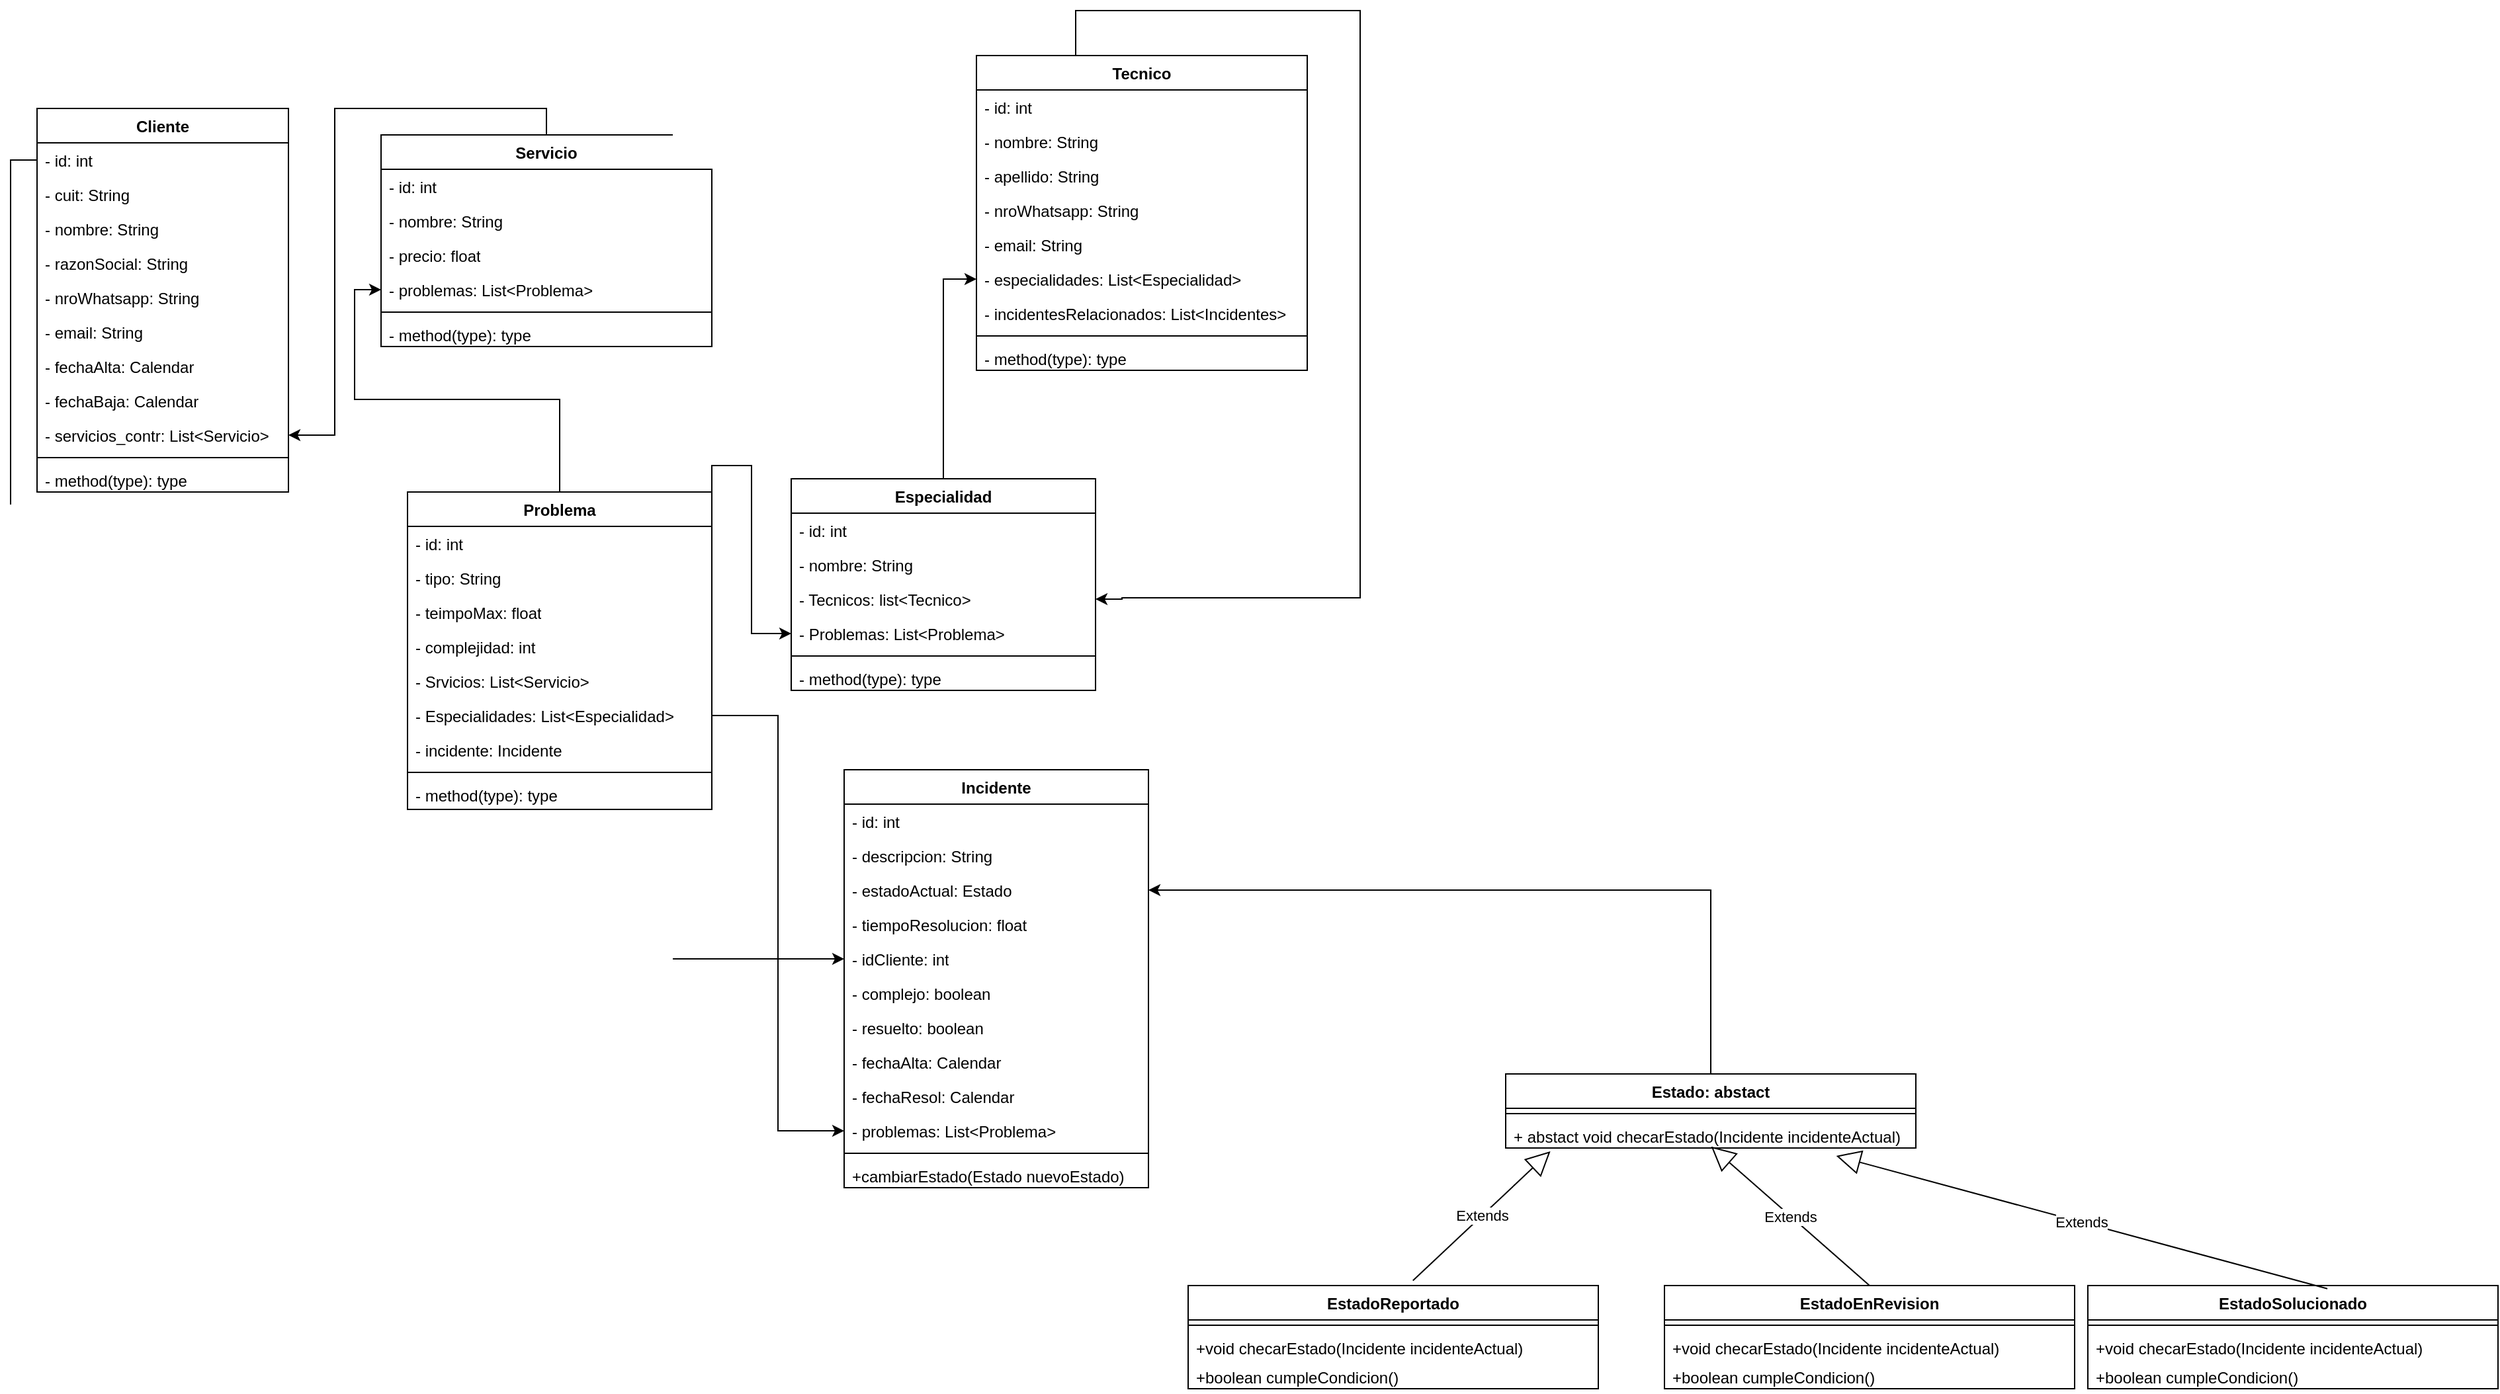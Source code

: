 <mxfile version="22.0.3" type="device">
  <diagram id="C5RBs43oDa-KdzZeNtuy" name="Page-1">
    <mxGraphModel dx="864" dy="516" grid="1" gridSize="10" guides="1" tooltips="1" connect="1" arrows="1" fold="1" page="1" pageScale="1" pageWidth="827" pageHeight="1169" math="0" shadow="0">
      <root>
        <mxCell id="WIyWlLk6GJQsqaUBKTNV-0" />
        <mxCell id="WIyWlLk6GJQsqaUBKTNV-1" parent="WIyWlLk6GJQsqaUBKTNV-0" />
        <mxCell id="L-V-f1uNZW2KScoL1D9v-0" value="Cliente" style="swimlane;fontStyle=1;align=center;verticalAlign=top;childLayout=stackLayout;horizontal=1;startSize=26;horizontalStack=0;resizeParent=1;resizeParentMax=0;resizeLast=0;collapsible=1;marginBottom=0;whiteSpace=wrap;html=1;" parent="WIyWlLk6GJQsqaUBKTNV-1" vertex="1">
          <mxGeometry x="50" y="170" width="190" height="290" as="geometry" />
        </mxCell>
        <mxCell id="L-V-f1uNZW2KScoL1D9v-1" value="- id: int" style="text;strokeColor=none;fillColor=none;align=left;verticalAlign=top;spacingLeft=4;spacingRight=4;overflow=hidden;rotatable=0;points=[[0,0.5],[1,0.5]];portConstraint=eastwest;whiteSpace=wrap;html=1;" parent="L-V-f1uNZW2KScoL1D9v-0" vertex="1">
          <mxGeometry y="26" width="190" height="26" as="geometry" />
        </mxCell>
        <mxCell id="L-V-f1uNZW2KScoL1D9v-7" value="- cuit: String" style="text;strokeColor=none;fillColor=none;align=left;verticalAlign=top;spacingLeft=4;spacingRight=4;overflow=hidden;rotatable=0;points=[[0,0.5],[1,0.5]];portConstraint=eastwest;whiteSpace=wrap;html=1;" parent="L-V-f1uNZW2KScoL1D9v-0" vertex="1">
          <mxGeometry y="52" width="190" height="26" as="geometry" />
        </mxCell>
        <mxCell id="L-V-f1uNZW2KScoL1D9v-6" value="- nombre: String" style="text;strokeColor=none;fillColor=none;align=left;verticalAlign=top;spacingLeft=4;spacingRight=4;overflow=hidden;rotatable=0;points=[[0,0.5],[1,0.5]];portConstraint=eastwest;whiteSpace=wrap;html=1;" parent="L-V-f1uNZW2KScoL1D9v-0" vertex="1">
          <mxGeometry y="78" width="190" height="26" as="geometry" />
        </mxCell>
        <mxCell id="L-V-f1uNZW2KScoL1D9v-5" value="- razonSocial: String" style="text;strokeColor=none;fillColor=none;align=left;verticalAlign=top;spacingLeft=4;spacingRight=4;overflow=hidden;rotatable=0;points=[[0,0.5],[1,0.5]];portConstraint=eastwest;whiteSpace=wrap;html=1;" parent="L-V-f1uNZW2KScoL1D9v-0" vertex="1">
          <mxGeometry y="104" width="190" height="26" as="geometry" />
        </mxCell>
        <mxCell id="L-V-f1uNZW2KScoL1D9v-4" value="- nroWhatsapp: String" style="text;strokeColor=none;fillColor=none;align=left;verticalAlign=top;spacingLeft=4;spacingRight=4;overflow=hidden;rotatable=0;points=[[0,0.5],[1,0.5]];portConstraint=eastwest;whiteSpace=wrap;html=1;" parent="L-V-f1uNZW2KScoL1D9v-0" vertex="1">
          <mxGeometry y="130" width="190" height="26" as="geometry" />
        </mxCell>
        <mxCell id="L-V-f1uNZW2KScoL1D9v-13" value="- email: String" style="text;strokeColor=none;fillColor=none;align=left;verticalAlign=top;spacingLeft=4;spacingRight=4;overflow=hidden;rotatable=0;points=[[0,0.5],[1,0.5]];portConstraint=eastwest;whiteSpace=wrap;html=1;" parent="L-V-f1uNZW2KScoL1D9v-0" vertex="1">
          <mxGeometry y="156" width="190" height="26" as="geometry" />
        </mxCell>
        <mxCell id="L-V-f1uNZW2KScoL1D9v-12" value="- fechaAlta: Calendar" style="text;strokeColor=none;fillColor=none;align=left;verticalAlign=top;spacingLeft=4;spacingRight=4;overflow=hidden;rotatable=0;points=[[0,0.5],[1,0.5]];portConstraint=eastwest;whiteSpace=wrap;html=1;" parent="L-V-f1uNZW2KScoL1D9v-0" vertex="1">
          <mxGeometry y="182" width="190" height="26" as="geometry" />
        </mxCell>
        <mxCell id="L-V-f1uNZW2KScoL1D9v-11" value="- fechaBaja: Calendar" style="text;strokeColor=none;fillColor=none;align=left;verticalAlign=top;spacingLeft=4;spacingRight=4;overflow=hidden;rotatable=0;points=[[0,0.5],[1,0.5]];portConstraint=eastwest;whiteSpace=wrap;html=1;" parent="L-V-f1uNZW2KScoL1D9v-0" vertex="1">
          <mxGeometry y="208" width="190" height="26" as="geometry" />
        </mxCell>
        <mxCell id="L-V-f1uNZW2KScoL1D9v-14" value="- servicios_contr: List&amp;lt;Servicio&amp;gt;" style="text;strokeColor=none;fillColor=none;align=left;verticalAlign=top;spacingLeft=4;spacingRight=4;overflow=hidden;rotatable=0;points=[[0,0.5],[1,0.5]];portConstraint=eastwest;whiteSpace=wrap;html=1;" parent="L-V-f1uNZW2KScoL1D9v-0" vertex="1">
          <mxGeometry y="234" width="190" height="26" as="geometry" />
        </mxCell>
        <mxCell id="L-V-f1uNZW2KScoL1D9v-2" value="" style="line;strokeWidth=1;fillColor=none;align=left;verticalAlign=middle;spacingTop=-1;spacingLeft=3;spacingRight=3;rotatable=0;labelPosition=right;points=[];portConstraint=eastwest;strokeColor=inherit;" parent="L-V-f1uNZW2KScoL1D9v-0" vertex="1">
          <mxGeometry y="260" width="190" height="8" as="geometry" />
        </mxCell>
        <mxCell id="L-V-f1uNZW2KScoL1D9v-3" value="- method(type): type" style="text;strokeColor=none;fillColor=none;align=left;verticalAlign=top;spacingLeft=4;spacingRight=4;overflow=hidden;rotatable=0;points=[[0,0.5],[1,0.5]];portConstraint=eastwest;whiteSpace=wrap;html=1;" parent="L-V-f1uNZW2KScoL1D9v-0" vertex="1">
          <mxGeometry y="268" width="190" height="22" as="geometry" />
        </mxCell>
        <mxCell id="L-V-f1uNZW2KScoL1D9v-83" style="edgeStyle=orthogonalEdgeStyle;rounded=0;orthogonalLoop=1;jettySize=auto;html=1;exitX=0.5;exitY=0;exitDx=0;exitDy=0;entryX=1;entryY=0.5;entryDx=0;entryDy=0;" parent="WIyWlLk6GJQsqaUBKTNV-1" source="L-V-f1uNZW2KScoL1D9v-15" target="L-V-f1uNZW2KScoL1D9v-56" edge="1">
          <mxGeometry relative="1" as="geometry">
            <Array as="points">
              <mxPoint x="835" y="130" />
              <mxPoint x="835" y="96" />
              <mxPoint x="1050" y="96" />
              <mxPoint x="1050" y="540" />
              <mxPoint x="870" y="540" />
            </Array>
          </mxGeometry>
        </mxCell>
        <mxCell id="L-V-f1uNZW2KScoL1D9v-15" value="Tecnico" style="swimlane;fontStyle=1;align=center;verticalAlign=top;childLayout=stackLayout;horizontal=1;startSize=26;horizontalStack=0;resizeParent=1;resizeParentMax=0;resizeLast=0;collapsible=1;marginBottom=0;whiteSpace=wrap;html=1;" parent="WIyWlLk6GJQsqaUBKTNV-1" vertex="1">
          <mxGeometry x="760" y="130" width="250" height="238" as="geometry" />
        </mxCell>
        <mxCell id="L-V-f1uNZW2KScoL1D9v-16" value="- id: int" style="text;strokeColor=none;fillColor=none;align=left;verticalAlign=top;spacingLeft=4;spacingRight=4;overflow=hidden;rotatable=0;points=[[0,0.5],[1,0.5]];portConstraint=eastwest;whiteSpace=wrap;html=1;" parent="L-V-f1uNZW2KScoL1D9v-15" vertex="1">
          <mxGeometry y="26" width="250" height="26" as="geometry" />
        </mxCell>
        <mxCell id="L-V-f1uNZW2KScoL1D9v-17" value="- nombre: String" style="text;strokeColor=none;fillColor=none;align=left;verticalAlign=top;spacingLeft=4;spacingRight=4;overflow=hidden;rotatable=0;points=[[0,0.5],[1,0.5]];portConstraint=eastwest;whiteSpace=wrap;html=1;" parent="L-V-f1uNZW2KScoL1D9v-15" vertex="1">
          <mxGeometry y="52" width="250" height="26" as="geometry" />
        </mxCell>
        <mxCell id="L-V-f1uNZW2KScoL1D9v-18" value="- apellido: String" style="text;strokeColor=none;fillColor=none;align=left;verticalAlign=top;spacingLeft=4;spacingRight=4;overflow=hidden;rotatable=0;points=[[0,0.5],[1,0.5]];portConstraint=eastwest;whiteSpace=wrap;html=1;" parent="L-V-f1uNZW2KScoL1D9v-15" vertex="1">
          <mxGeometry y="78" width="250" height="26" as="geometry" />
        </mxCell>
        <mxCell id="L-V-f1uNZW2KScoL1D9v-20" value="- nroWhatsapp: String" style="text;strokeColor=none;fillColor=none;align=left;verticalAlign=top;spacingLeft=4;spacingRight=4;overflow=hidden;rotatable=0;points=[[0,0.5],[1,0.5]];portConstraint=eastwest;whiteSpace=wrap;html=1;" parent="L-V-f1uNZW2KScoL1D9v-15" vertex="1">
          <mxGeometry y="104" width="250" height="26" as="geometry" />
        </mxCell>
        <mxCell id="L-V-f1uNZW2KScoL1D9v-21" value="- email: String" style="text;strokeColor=none;fillColor=none;align=left;verticalAlign=top;spacingLeft=4;spacingRight=4;overflow=hidden;rotatable=0;points=[[0,0.5],[1,0.5]];portConstraint=eastwest;whiteSpace=wrap;html=1;" parent="L-V-f1uNZW2KScoL1D9v-15" vertex="1">
          <mxGeometry y="130" width="250" height="26" as="geometry" />
        </mxCell>
        <mxCell id="L-V-f1uNZW2KScoL1D9v-24" value="- especialidades: List&amp;lt;Especialidad&amp;gt;" style="text;strokeColor=none;fillColor=none;align=left;verticalAlign=top;spacingLeft=4;spacingRight=4;overflow=hidden;rotatable=0;points=[[0,0.5],[1,0.5]];portConstraint=eastwest;whiteSpace=wrap;html=1;" parent="L-V-f1uNZW2KScoL1D9v-15" vertex="1">
          <mxGeometry y="156" width="250" height="26" as="geometry" />
        </mxCell>
        <mxCell id="L-V-f1uNZW2KScoL1D9v-27" value="- incidentesRelacionados: List&amp;lt;Incidentes&amp;gt;" style="text;strokeColor=none;fillColor=none;align=left;verticalAlign=top;spacingLeft=4;spacingRight=4;overflow=hidden;rotatable=0;points=[[0,0.5],[1,0.5]];portConstraint=eastwest;whiteSpace=wrap;html=1;" parent="L-V-f1uNZW2KScoL1D9v-15" vertex="1">
          <mxGeometry y="182" width="250" height="26" as="geometry" />
        </mxCell>
        <mxCell id="L-V-f1uNZW2KScoL1D9v-25" value="" style="line;strokeWidth=1;fillColor=none;align=left;verticalAlign=middle;spacingTop=-1;spacingLeft=3;spacingRight=3;rotatable=0;labelPosition=right;points=[];portConstraint=eastwest;strokeColor=inherit;" parent="L-V-f1uNZW2KScoL1D9v-15" vertex="1">
          <mxGeometry y="208" width="250" height="8" as="geometry" />
        </mxCell>
        <mxCell id="L-V-f1uNZW2KScoL1D9v-26" value="- method(type): type" style="text;strokeColor=none;fillColor=none;align=left;verticalAlign=top;spacingLeft=4;spacingRight=4;overflow=hidden;rotatable=0;points=[[0,0.5],[1,0.5]];portConstraint=eastwest;whiteSpace=wrap;html=1;" parent="L-V-f1uNZW2KScoL1D9v-15" vertex="1">
          <mxGeometry y="216" width="250" height="22" as="geometry" />
        </mxCell>
        <mxCell id="L-V-f1uNZW2KScoL1D9v-28" value="Incidente" style="swimlane;fontStyle=1;align=center;verticalAlign=top;childLayout=stackLayout;horizontal=1;startSize=26;horizontalStack=0;resizeParent=1;resizeParentMax=0;resizeLast=0;collapsible=1;marginBottom=0;whiteSpace=wrap;html=1;" parent="WIyWlLk6GJQsqaUBKTNV-1" vertex="1">
          <mxGeometry x="660" y="670" width="230" height="316" as="geometry" />
        </mxCell>
        <mxCell id="L-V-f1uNZW2KScoL1D9v-29" value="- id: int" style="text;strokeColor=none;fillColor=none;align=left;verticalAlign=top;spacingLeft=4;spacingRight=4;overflow=hidden;rotatable=0;points=[[0,0.5],[1,0.5]];portConstraint=eastwest;whiteSpace=wrap;html=1;" parent="L-V-f1uNZW2KScoL1D9v-28" vertex="1">
          <mxGeometry y="26" width="230" height="26" as="geometry" />
        </mxCell>
        <mxCell id="L-V-f1uNZW2KScoL1D9v-30" value="- descripcion: String" style="text;strokeColor=none;fillColor=none;align=left;verticalAlign=top;spacingLeft=4;spacingRight=4;overflow=hidden;rotatable=0;points=[[0,0.5],[1,0.5]];portConstraint=eastwest;whiteSpace=wrap;html=1;" parent="L-V-f1uNZW2KScoL1D9v-28" vertex="1">
          <mxGeometry y="52" width="230" height="26" as="geometry" />
        </mxCell>
        <mxCell id="57BE82v1xIcyTZdg4idG-32" value="- estadoActual: Estado" style="text;strokeColor=none;fillColor=none;align=left;verticalAlign=top;spacingLeft=4;spacingRight=4;overflow=hidden;rotatable=0;points=[[0,0.5],[1,0.5]];portConstraint=eastwest;whiteSpace=wrap;html=1;" parent="L-V-f1uNZW2KScoL1D9v-28" vertex="1">
          <mxGeometry y="78" width="230" height="26" as="geometry" />
        </mxCell>
        <mxCell id="L-V-f1uNZW2KScoL1D9v-31" value="- tiempoResolucion: float" style="text;strokeColor=none;fillColor=none;align=left;verticalAlign=top;spacingLeft=4;spacingRight=4;overflow=hidden;rotatable=0;points=[[0,0.5],[1,0.5]];portConstraint=eastwest;whiteSpace=wrap;html=1;" parent="L-V-f1uNZW2KScoL1D9v-28" vertex="1">
          <mxGeometry y="104" width="230" height="26" as="geometry" />
        </mxCell>
        <mxCell id="L-V-f1uNZW2KScoL1D9v-32" value="- idCliente: int" style="text;strokeColor=none;fillColor=none;align=left;verticalAlign=top;spacingLeft=4;spacingRight=4;overflow=hidden;rotatable=0;points=[[0,0.5],[1,0.5]];portConstraint=eastwest;whiteSpace=wrap;html=1;" parent="L-V-f1uNZW2KScoL1D9v-28" vertex="1">
          <mxGeometry y="130" width="230" height="26" as="geometry" />
        </mxCell>
        <mxCell id="L-V-f1uNZW2KScoL1D9v-33" value="- complejo: boolean" style="text;strokeColor=none;fillColor=none;align=left;verticalAlign=top;spacingLeft=4;spacingRight=4;overflow=hidden;rotatable=0;points=[[0,0.5],[1,0.5]];portConstraint=eastwest;whiteSpace=wrap;html=1;" parent="L-V-f1uNZW2KScoL1D9v-28" vertex="1">
          <mxGeometry y="156" width="230" height="26" as="geometry" />
        </mxCell>
        <mxCell id="L-V-f1uNZW2KScoL1D9v-34" value="- resuelto: boolean" style="text;strokeColor=none;fillColor=none;align=left;verticalAlign=top;spacingLeft=4;spacingRight=4;overflow=hidden;rotatable=0;points=[[0,0.5],[1,0.5]];portConstraint=eastwest;whiteSpace=wrap;html=1;" parent="L-V-f1uNZW2KScoL1D9v-28" vertex="1">
          <mxGeometry y="182" width="230" height="26" as="geometry" />
        </mxCell>
        <mxCell id="L-V-f1uNZW2KScoL1D9v-35" value="- fechaAlta: Calendar" style="text;strokeColor=none;fillColor=none;align=left;verticalAlign=top;spacingLeft=4;spacingRight=4;overflow=hidden;rotatable=0;points=[[0,0.5],[1,0.5]];portConstraint=eastwest;whiteSpace=wrap;html=1;" parent="L-V-f1uNZW2KScoL1D9v-28" vertex="1">
          <mxGeometry y="208" width="230" height="26" as="geometry" />
        </mxCell>
        <mxCell id="L-V-f1uNZW2KScoL1D9v-36" value="- fechaResol: Calendar" style="text;strokeColor=none;fillColor=none;align=left;verticalAlign=top;spacingLeft=4;spacingRight=4;overflow=hidden;rotatable=0;points=[[0,0.5],[1,0.5]];portConstraint=eastwest;whiteSpace=wrap;html=1;" parent="L-V-f1uNZW2KScoL1D9v-28" vertex="1">
          <mxGeometry y="234" width="230" height="26" as="geometry" />
        </mxCell>
        <mxCell id="L-V-f1uNZW2KScoL1D9v-37" value="- problemas: List&amp;lt;Problema&amp;gt;" style="text;strokeColor=none;fillColor=none;align=left;verticalAlign=top;spacingLeft=4;spacingRight=4;overflow=hidden;rotatable=0;points=[[0,0.5],[1,0.5]];portConstraint=eastwest;whiteSpace=wrap;html=1;" parent="L-V-f1uNZW2KScoL1D9v-28" vertex="1">
          <mxGeometry y="260" width="230" height="26" as="geometry" />
        </mxCell>
        <mxCell id="L-V-f1uNZW2KScoL1D9v-38" value="" style="line;strokeWidth=1;fillColor=none;align=left;verticalAlign=middle;spacingTop=-1;spacingLeft=3;spacingRight=3;rotatable=0;labelPosition=right;points=[];portConstraint=eastwest;strokeColor=inherit;" parent="L-V-f1uNZW2KScoL1D9v-28" vertex="1">
          <mxGeometry y="286" width="230" height="8" as="geometry" />
        </mxCell>
        <mxCell id="L-V-f1uNZW2KScoL1D9v-39" value="+cambiarEstado(Estado nuevoEstado)" style="text;strokeColor=none;fillColor=none;align=left;verticalAlign=top;spacingLeft=4;spacingRight=4;overflow=hidden;rotatable=0;points=[[0,0.5],[1,0.5]];portConstraint=eastwest;whiteSpace=wrap;html=1;" parent="L-V-f1uNZW2KScoL1D9v-28" vertex="1">
          <mxGeometry y="294" width="230" height="22" as="geometry" />
        </mxCell>
        <mxCell id="L-V-f1uNZW2KScoL1D9v-75" style="edgeStyle=orthogonalEdgeStyle;rounded=0;orthogonalLoop=1;jettySize=auto;html=1;exitX=1;exitY=0;exitDx=0;exitDy=0;entryX=0;entryY=0.5;entryDx=0;entryDy=0;" parent="WIyWlLk6GJQsqaUBKTNV-1" source="L-V-f1uNZW2KScoL1D9v-40" target="L-V-f1uNZW2KScoL1D9v-57" edge="1">
          <mxGeometry relative="1" as="geometry" />
        </mxCell>
        <mxCell id="L-V-f1uNZW2KScoL1D9v-80" style="edgeStyle=orthogonalEdgeStyle;rounded=0;orthogonalLoop=1;jettySize=auto;html=1;exitX=0.5;exitY=0;exitDx=0;exitDy=0;entryX=0;entryY=0.5;entryDx=0;entryDy=0;" parent="WIyWlLk6GJQsqaUBKTNV-1" source="L-V-f1uNZW2KScoL1D9v-40" target="L-V-f1uNZW2KScoL1D9v-69" edge="1">
          <mxGeometry relative="1" as="geometry" />
        </mxCell>
        <mxCell id="L-V-f1uNZW2KScoL1D9v-40" value="Problema" style="swimlane;fontStyle=1;align=center;verticalAlign=top;childLayout=stackLayout;horizontal=1;startSize=26;horizontalStack=0;resizeParent=1;resizeParentMax=0;resizeLast=0;collapsible=1;marginBottom=0;whiteSpace=wrap;html=1;" parent="WIyWlLk6GJQsqaUBKTNV-1" vertex="1">
          <mxGeometry x="330" y="460" width="230" height="240" as="geometry" />
        </mxCell>
        <mxCell id="L-V-f1uNZW2KScoL1D9v-41" value="- id: int" style="text;strokeColor=none;fillColor=none;align=left;verticalAlign=top;spacingLeft=4;spacingRight=4;overflow=hidden;rotatable=0;points=[[0,0.5],[1,0.5]];portConstraint=eastwest;whiteSpace=wrap;html=1;" parent="L-V-f1uNZW2KScoL1D9v-40" vertex="1">
          <mxGeometry y="26" width="230" height="26" as="geometry" />
        </mxCell>
        <mxCell id="L-V-f1uNZW2KScoL1D9v-42" value="- tipo: String" style="text;strokeColor=none;fillColor=none;align=left;verticalAlign=top;spacingLeft=4;spacingRight=4;overflow=hidden;rotatable=0;points=[[0,0.5],[1,0.5]];portConstraint=eastwest;whiteSpace=wrap;html=1;" parent="L-V-f1uNZW2KScoL1D9v-40" vertex="1">
          <mxGeometry y="52" width="230" height="26" as="geometry" />
        </mxCell>
        <mxCell id="L-V-f1uNZW2KScoL1D9v-43" value="- teimpoMax: float" style="text;strokeColor=none;fillColor=none;align=left;verticalAlign=top;spacingLeft=4;spacingRight=4;overflow=hidden;rotatable=0;points=[[0,0.5],[1,0.5]];portConstraint=eastwest;whiteSpace=wrap;html=1;" parent="L-V-f1uNZW2KScoL1D9v-40" vertex="1">
          <mxGeometry y="78" width="230" height="26" as="geometry" />
        </mxCell>
        <mxCell id="L-V-f1uNZW2KScoL1D9v-44" value="- complejidad: int" style="text;strokeColor=none;fillColor=none;align=left;verticalAlign=top;spacingLeft=4;spacingRight=4;overflow=hidden;rotatable=0;points=[[0,0.5],[1,0.5]];portConstraint=eastwest;whiteSpace=wrap;html=1;" parent="L-V-f1uNZW2KScoL1D9v-40" vertex="1">
          <mxGeometry y="104" width="230" height="26" as="geometry" />
        </mxCell>
        <mxCell id="L-V-f1uNZW2KScoL1D9v-45" value="- Srvicios: List&amp;lt;Servicio&amp;gt;" style="text;strokeColor=none;fillColor=none;align=left;verticalAlign=top;spacingLeft=4;spacingRight=4;overflow=hidden;rotatable=0;points=[[0,0.5],[1,0.5]];portConstraint=eastwest;whiteSpace=wrap;html=1;" parent="L-V-f1uNZW2KScoL1D9v-40" vertex="1">
          <mxGeometry y="130" width="230" height="26" as="geometry" />
        </mxCell>
        <mxCell id="L-V-f1uNZW2KScoL1D9v-49" value="- Especialidades: List&amp;lt;Especialidad&amp;gt;" style="text;strokeColor=none;fillColor=none;align=left;verticalAlign=top;spacingLeft=4;spacingRight=4;overflow=hidden;rotatable=0;points=[[0,0.5],[1,0.5]];portConstraint=eastwest;whiteSpace=wrap;html=1;" parent="L-V-f1uNZW2KScoL1D9v-40" vertex="1">
          <mxGeometry y="156" width="230" height="26" as="geometry" />
        </mxCell>
        <mxCell id="L-V-f1uNZW2KScoL1D9v-52" value="- incidente: Incidente" style="text;strokeColor=none;fillColor=none;align=left;verticalAlign=top;spacingLeft=4;spacingRight=4;overflow=hidden;rotatable=0;points=[[0,0.5],[1,0.5]];portConstraint=eastwest;whiteSpace=wrap;html=1;" parent="L-V-f1uNZW2KScoL1D9v-40" vertex="1">
          <mxGeometry y="182" width="230" height="26" as="geometry" />
        </mxCell>
        <mxCell id="L-V-f1uNZW2KScoL1D9v-50" value="" style="line;strokeWidth=1;fillColor=none;align=left;verticalAlign=middle;spacingTop=-1;spacingLeft=3;spacingRight=3;rotatable=0;labelPosition=right;points=[];portConstraint=eastwest;strokeColor=inherit;" parent="L-V-f1uNZW2KScoL1D9v-40" vertex="1">
          <mxGeometry y="208" width="230" height="8" as="geometry" />
        </mxCell>
        <mxCell id="L-V-f1uNZW2KScoL1D9v-51" value="- method(type): type" style="text;strokeColor=none;fillColor=none;align=left;verticalAlign=top;spacingLeft=4;spacingRight=4;overflow=hidden;rotatable=0;points=[[0,0.5],[1,0.5]];portConstraint=eastwest;whiteSpace=wrap;html=1;" parent="L-V-f1uNZW2KScoL1D9v-40" vertex="1">
          <mxGeometry y="216" width="230" height="24" as="geometry" />
        </mxCell>
        <mxCell id="L-V-f1uNZW2KScoL1D9v-82" style="edgeStyle=orthogonalEdgeStyle;rounded=0;orthogonalLoop=1;jettySize=auto;html=1;exitX=0.5;exitY=0;exitDx=0;exitDy=0;entryX=0;entryY=0.5;entryDx=0;entryDy=0;" parent="WIyWlLk6GJQsqaUBKTNV-1" source="L-V-f1uNZW2KScoL1D9v-53" target="L-V-f1uNZW2KScoL1D9v-24" edge="1">
          <mxGeometry relative="1" as="geometry" />
        </mxCell>
        <mxCell id="L-V-f1uNZW2KScoL1D9v-53" value="Especialidad" style="swimlane;fontStyle=1;align=center;verticalAlign=top;childLayout=stackLayout;horizontal=1;startSize=26;horizontalStack=0;resizeParent=1;resizeParentMax=0;resizeLast=0;collapsible=1;marginBottom=0;whiteSpace=wrap;html=1;" parent="WIyWlLk6GJQsqaUBKTNV-1" vertex="1">
          <mxGeometry x="620" y="450" width="230" height="160" as="geometry" />
        </mxCell>
        <mxCell id="L-V-f1uNZW2KScoL1D9v-54" value="- id: int" style="text;strokeColor=none;fillColor=none;align=left;verticalAlign=top;spacingLeft=4;spacingRight=4;overflow=hidden;rotatable=0;points=[[0,0.5],[1,0.5]];portConstraint=eastwest;whiteSpace=wrap;html=1;" parent="L-V-f1uNZW2KScoL1D9v-53" vertex="1">
          <mxGeometry y="26" width="230" height="26" as="geometry" />
        </mxCell>
        <mxCell id="L-V-f1uNZW2KScoL1D9v-55" value="- nombre: String" style="text;strokeColor=none;fillColor=none;align=left;verticalAlign=top;spacingLeft=4;spacingRight=4;overflow=hidden;rotatable=0;points=[[0,0.5],[1,0.5]];portConstraint=eastwest;whiteSpace=wrap;html=1;" parent="L-V-f1uNZW2KScoL1D9v-53" vertex="1">
          <mxGeometry y="52" width="230" height="26" as="geometry" />
        </mxCell>
        <mxCell id="L-V-f1uNZW2KScoL1D9v-56" value="- Tecnicos: list&amp;lt;Tecnico&amp;gt;" style="text;strokeColor=none;fillColor=none;align=left;verticalAlign=top;spacingLeft=4;spacingRight=4;overflow=hidden;rotatable=0;points=[[0,0.5],[1,0.5]];portConstraint=eastwest;whiteSpace=wrap;html=1;" parent="L-V-f1uNZW2KScoL1D9v-53" vertex="1">
          <mxGeometry y="78" width="230" height="26" as="geometry" />
        </mxCell>
        <mxCell id="L-V-f1uNZW2KScoL1D9v-57" value="- Problemas: List&amp;lt;Problema&amp;gt;" style="text;strokeColor=none;fillColor=none;align=left;verticalAlign=top;spacingLeft=4;spacingRight=4;overflow=hidden;rotatable=0;points=[[0,0.5],[1,0.5]];portConstraint=eastwest;whiteSpace=wrap;html=1;" parent="L-V-f1uNZW2KScoL1D9v-53" vertex="1">
          <mxGeometry y="104" width="230" height="26" as="geometry" />
        </mxCell>
        <mxCell id="L-V-f1uNZW2KScoL1D9v-61" value="" style="line;strokeWidth=1;fillColor=none;align=left;verticalAlign=middle;spacingTop=-1;spacingLeft=3;spacingRight=3;rotatable=0;labelPosition=right;points=[];portConstraint=eastwest;strokeColor=inherit;" parent="L-V-f1uNZW2KScoL1D9v-53" vertex="1">
          <mxGeometry y="130" width="230" height="8" as="geometry" />
        </mxCell>
        <mxCell id="L-V-f1uNZW2KScoL1D9v-62" value="- method(type): type" style="text;strokeColor=none;fillColor=none;align=left;verticalAlign=top;spacingLeft=4;spacingRight=4;overflow=hidden;rotatable=0;points=[[0,0.5],[1,0.5]];portConstraint=eastwest;whiteSpace=wrap;html=1;" parent="L-V-f1uNZW2KScoL1D9v-53" vertex="1">
          <mxGeometry y="138" width="230" height="22" as="geometry" />
        </mxCell>
        <mxCell id="L-V-f1uNZW2KScoL1D9v-79" style="edgeStyle=orthogonalEdgeStyle;rounded=0;orthogonalLoop=1;jettySize=auto;html=1;exitX=0.5;exitY=0;exitDx=0;exitDy=0;entryX=1;entryY=0.5;entryDx=0;entryDy=0;" parent="WIyWlLk6GJQsqaUBKTNV-1" source="L-V-f1uNZW2KScoL1D9v-63" target="L-V-f1uNZW2KScoL1D9v-14" edge="1">
          <mxGeometry relative="1" as="geometry" />
        </mxCell>
        <mxCell id="L-V-f1uNZW2KScoL1D9v-63" value="Servicio" style="swimlane;fontStyle=1;align=center;verticalAlign=top;childLayout=stackLayout;horizontal=1;startSize=26;horizontalStack=0;resizeParent=1;resizeParentMax=0;resizeLast=0;collapsible=1;marginBottom=0;whiteSpace=wrap;html=1;" parent="WIyWlLk6GJQsqaUBKTNV-1" vertex="1">
          <mxGeometry x="310" y="190" width="250" height="160" as="geometry" />
        </mxCell>
        <mxCell id="L-V-f1uNZW2KScoL1D9v-64" value="- id: int" style="text;strokeColor=none;fillColor=none;align=left;verticalAlign=top;spacingLeft=4;spacingRight=4;overflow=hidden;rotatable=0;points=[[0,0.5],[1,0.5]];portConstraint=eastwest;whiteSpace=wrap;html=1;" parent="L-V-f1uNZW2KScoL1D9v-63" vertex="1">
          <mxGeometry y="26" width="250" height="26" as="geometry" />
        </mxCell>
        <mxCell id="L-V-f1uNZW2KScoL1D9v-65" value="- nombre: String" style="text;strokeColor=none;fillColor=none;align=left;verticalAlign=top;spacingLeft=4;spacingRight=4;overflow=hidden;rotatable=0;points=[[0,0.5],[1,0.5]];portConstraint=eastwest;whiteSpace=wrap;html=1;" parent="L-V-f1uNZW2KScoL1D9v-63" vertex="1">
          <mxGeometry y="52" width="250" height="26" as="geometry" />
        </mxCell>
        <mxCell id="L-V-f1uNZW2KScoL1D9v-66" value="- precio: float" style="text;strokeColor=none;fillColor=none;align=left;verticalAlign=top;spacingLeft=4;spacingRight=4;overflow=hidden;rotatable=0;points=[[0,0.5],[1,0.5]];portConstraint=eastwest;whiteSpace=wrap;html=1;" parent="L-V-f1uNZW2KScoL1D9v-63" vertex="1">
          <mxGeometry y="78" width="250" height="26" as="geometry" />
        </mxCell>
        <mxCell id="L-V-f1uNZW2KScoL1D9v-69" value="- problemas: List&amp;lt;Problema&amp;gt;" style="text;strokeColor=none;fillColor=none;align=left;verticalAlign=top;spacingLeft=4;spacingRight=4;overflow=hidden;rotatable=0;points=[[0,0.5],[1,0.5]];portConstraint=eastwest;whiteSpace=wrap;html=1;" parent="L-V-f1uNZW2KScoL1D9v-63" vertex="1">
          <mxGeometry y="104" width="250" height="26" as="geometry" />
        </mxCell>
        <mxCell id="L-V-f1uNZW2KScoL1D9v-71" value="" style="line;strokeWidth=1;fillColor=none;align=left;verticalAlign=middle;spacingTop=-1;spacingLeft=3;spacingRight=3;rotatable=0;labelPosition=right;points=[];portConstraint=eastwest;strokeColor=inherit;" parent="L-V-f1uNZW2KScoL1D9v-63" vertex="1">
          <mxGeometry y="130" width="250" height="8" as="geometry" />
        </mxCell>
        <mxCell id="L-V-f1uNZW2KScoL1D9v-72" value="- method(type): type" style="text;strokeColor=none;fillColor=none;align=left;verticalAlign=top;spacingLeft=4;spacingRight=4;overflow=hidden;rotatable=0;points=[[0,0.5],[1,0.5]];portConstraint=eastwest;whiteSpace=wrap;html=1;" parent="L-V-f1uNZW2KScoL1D9v-63" vertex="1">
          <mxGeometry y="138" width="250" height="22" as="geometry" />
        </mxCell>
        <mxCell id="L-V-f1uNZW2KScoL1D9v-84" style="edgeStyle=orthogonalEdgeStyle;rounded=0;orthogonalLoop=1;jettySize=auto;html=1;exitX=0;exitY=0.5;exitDx=0;exitDy=0;entryX=0;entryY=0.5;entryDx=0;entryDy=0;" parent="WIyWlLk6GJQsqaUBKTNV-1" source="L-V-f1uNZW2KScoL1D9v-1" target="L-V-f1uNZW2KScoL1D9v-32" edge="1">
          <mxGeometry relative="1" as="geometry" />
        </mxCell>
        <mxCell id="L-V-f1uNZW2KScoL1D9v-86" style="edgeStyle=orthogonalEdgeStyle;rounded=0;orthogonalLoop=1;jettySize=auto;html=1;exitX=1;exitY=0.5;exitDx=0;exitDy=0;entryX=0;entryY=0.5;entryDx=0;entryDy=0;" parent="WIyWlLk6GJQsqaUBKTNV-1" source="L-V-f1uNZW2KScoL1D9v-49" target="L-V-f1uNZW2KScoL1D9v-37" edge="1">
          <mxGeometry relative="1" as="geometry" />
        </mxCell>
        <mxCell id="57BE82v1xIcyTZdg4idG-33" style="edgeStyle=orthogonalEdgeStyle;rounded=0;orthogonalLoop=1;jettySize=auto;html=1;exitX=0.5;exitY=0;exitDx=0;exitDy=0;entryX=1;entryY=0.5;entryDx=0;entryDy=0;" parent="WIyWlLk6GJQsqaUBKTNV-1" source="57BE82v1xIcyTZdg4idG-1" target="57BE82v1xIcyTZdg4idG-32" edge="1">
          <mxGeometry relative="1" as="geometry" />
        </mxCell>
        <mxCell id="57BE82v1xIcyTZdg4idG-1" value="Estado: abstact" style="swimlane;fontStyle=1;align=center;verticalAlign=top;childLayout=stackLayout;horizontal=1;startSize=26;horizontalStack=0;resizeParent=1;resizeParentMax=0;resizeLast=0;collapsible=1;marginBottom=0;whiteSpace=wrap;html=1;" parent="WIyWlLk6GJQsqaUBKTNV-1" vertex="1">
          <mxGeometry x="1160" y="900" width="310" height="56" as="geometry" />
        </mxCell>
        <mxCell id="57BE82v1xIcyTZdg4idG-11" value="" style="line;strokeWidth=1;fillColor=none;align=left;verticalAlign=middle;spacingTop=-1;spacingLeft=3;spacingRight=3;rotatable=0;labelPosition=right;points=[];portConstraint=eastwest;strokeColor=inherit;" parent="57BE82v1xIcyTZdg4idG-1" vertex="1">
          <mxGeometry y="26" width="310" height="8" as="geometry" />
        </mxCell>
        <mxCell id="57BE82v1xIcyTZdg4idG-12" value="+ abstact void checarEstado(Incidente incidenteActual)" style="text;strokeColor=none;fillColor=none;align=left;verticalAlign=top;spacingLeft=4;spacingRight=4;overflow=hidden;rotatable=0;points=[[0,0.5],[1,0.5]];portConstraint=eastwest;whiteSpace=wrap;html=1;" parent="57BE82v1xIcyTZdg4idG-1" vertex="1">
          <mxGeometry y="34" width="310" height="22" as="geometry" />
        </mxCell>
        <mxCell id="57BE82v1xIcyTZdg4idG-17" value="EstadoEnRevision" style="swimlane;fontStyle=1;align=center;verticalAlign=top;childLayout=stackLayout;horizontal=1;startSize=26;horizontalStack=0;resizeParent=1;resizeParentMax=0;resizeLast=0;collapsible=1;marginBottom=0;whiteSpace=wrap;html=1;" parent="WIyWlLk6GJQsqaUBKTNV-1" vertex="1">
          <mxGeometry x="1280" y="1060" width="310" height="78" as="geometry" />
        </mxCell>
        <mxCell id="57BE82v1xIcyTZdg4idG-18" value="" style="line;strokeWidth=1;fillColor=none;align=left;verticalAlign=middle;spacingTop=-1;spacingLeft=3;spacingRight=3;rotatable=0;labelPosition=right;points=[];portConstraint=eastwest;strokeColor=inherit;" parent="57BE82v1xIcyTZdg4idG-17" vertex="1">
          <mxGeometry y="26" width="310" height="8" as="geometry" />
        </mxCell>
        <mxCell id="57BE82v1xIcyTZdg4idG-19" value="+void checarEstado(Incidente incidenteActual)" style="text;strokeColor=none;fillColor=none;align=left;verticalAlign=top;spacingLeft=4;spacingRight=4;overflow=hidden;rotatable=0;points=[[0,0.5],[1,0.5]];portConstraint=eastwest;whiteSpace=wrap;html=1;" parent="57BE82v1xIcyTZdg4idG-17" vertex="1">
          <mxGeometry y="34" width="310" height="22" as="geometry" />
        </mxCell>
        <mxCell id="57BE82v1xIcyTZdg4idG-20" value="+boolean cumpleCondicion()" style="text;strokeColor=none;fillColor=none;align=left;verticalAlign=top;spacingLeft=4;spacingRight=4;overflow=hidden;rotatable=0;points=[[0,0.5],[1,0.5]];portConstraint=eastwest;whiteSpace=wrap;html=1;" parent="57BE82v1xIcyTZdg4idG-17" vertex="1">
          <mxGeometry y="56" width="310" height="22" as="geometry" />
        </mxCell>
        <mxCell id="57BE82v1xIcyTZdg4idG-21" value="EstadoSolucionado" style="swimlane;fontStyle=1;align=center;verticalAlign=top;childLayout=stackLayout;horizontal=1;startSize=26;horizontalStack=0;resizeParent=1;resizeParentMax=0;resizeLast=0;collapsible=1;marginBottom=0;whiteSpace=wrap;html=1;" parent="WIyWlLk6GJQsqaUBKTNV-1" vertex="1">
          <mxGeometry x="1600" y="1060" width="310" height="78" as="geometry" />
        </mxCell>
        <mxCell id="57BE82v1xIcyTZdg4idG-22" value="" style="line;strokeWidth=1;fillColor=none;align=left;verticalAlign=middle;spacingTop=-1;spacingLeft=3;spacingRight=3;rotatable=0;labelPosition=right;points=[];portConstraint=eastwest;strokeColor=inherit;" parent="57BE82v1xIcyTZdg4idG-21" vertex="1">
          <mxGeometry y="26" width="310" height="8" as="geometry" />
        </mxCell>
        <mxCell id="57BE82v1xIcyTZdg4idG-23" value="+void checarEstado(Incidente incidenteActual)" style="text;strokeColor=none;fillColor=none;align=left;verticalAlign=top;spacingLeft=4;spacingRight=4;overflow=hidden;rotatable=0;points=[[0,0.5],[1,0.5]];portConstraint=eastwest;whiteSpace=wrap;html=1;" parent="57BE82v1xIcyTZdg4idG-21" vertex="1">
          <mxGeometry y="34" width="310" height="22" as="geometry" />
        </mxCell>
        <mxCell id="57BE82v1xIcyTZdg4idG-24" value="+boolean cumpleCondicion()" style="text;strokeColor=none;fillColor=none;align=left;verticalAlign=top;spacingLeft=4;spacingRight=4;overflow=hidden;rotatable=0;points=[[0,0.5],[1,0.5]];portConstraint=eastwest;whiteSpace=wrap;html=1;" parent="57BE82v1xIcyTZdg4idG-21" vertex="1">
          <mxGeometry y="56" width="310" height="22" as="geometry" />
        </mxCell>
        <mxCell id="57BE82v1xIcyTZdg4idG-30" value="Extends" style="endArrow=block;endSize=16;endFill=0;html=1;rounded=0;exitX=0.5;exitY=0;exitDx=0;exitDy=0;entryX=0.501;entryY=0.949;entryDx=0;entryDy=0;entryPerimeter=0;" parent="WIyWlLk6GJQsqaUBKTNV-1" source="57BE82v1xIcyTZdg4idG-17" target="57BE82v1xIcyTZdg4idG-12" edge="1">
          <mxGeometry width="160" relative="1" as="geometry">
            <mxPoint x="930" y="1070" as="sourcePoint" />
            <mxPoint x="1165" y="980" as="targetPoint" />
          </mxGeometry>
        </mxCell>
        <mxCell id="57BE82v1xIcyTZdg4idG-31" value="Extends" style="endArrow=block;endSize=16;endFill=0;html=1;rounded=0;exitX=0.584;exitY=0.031;exitDx=0;exitDy=0;entryX=0.806;entryY=1.27;entryDx=0;entryDy=0;entryPerimeter=0;exitPerimeter=0;" parent="WIyWlLk6GJQsqaUBKTNV-1" source="57BE82v1xIcyTZdg4idG-21" target="57BE82v1xIcyTZdg4idG-12" edge="1">
          <mxGeometry width="160" relative="1" as="geometry">
            <mxPoint x="1310" y="1026" as="sourcePoint" />
            <mxPoint x="1566" y="930" as="targetPoint" />
          </mxGeometry>
        </mxCell>
        <mxCell id="Us73_vDqfao-SJkotmk_-1" value="EstadoReportado" style="swimlane;fontStyle=1;align=center;verticalAlign=top;childLayout=stackLayout;horizontal=1;startSize=26;horizontalStack=0;resizeParent=1;resizeParentMax=0;resizeLast=0;collapsible=1;marginBottom=0;whiteSpace=wrap;html=1;" parent="WIyWlLk6GJQsqaUBKTNV-1" vertex="1">
          <mxGeometry x="920" y="1060" width="310" height="78" as="geometry" />
        </mxCell>
        <mxCell id="Us73_vDqfao-SJkotmk_-2" value="" style="line;strokeWidth=1;fillColor=none;align=left;verticalAlign=middle;spacingTop=-1;spacingLeft=3;spacingRight=3;rotatable=0;labelPosition=right;points=[];portConstraint=eastwest;strokeColor=inherit;" parent="Us73_vDqfao-SJkotmk_-1" vertex="1">
          <mxGeometry y="26" width="310" height="8" as="geometry" />
        </mxCell>
        <mxCell id="Us73_vDqfao-SJkotmk_-3" value="+void checarEstado(Incidente incidenteActual)" style="text;strokeColor=none;fillColor=none;align=left;verticalAlign=top;spacingLeft=4;spacingRight=4;overflow=hidden;rotatable=0;points=[[0,0.5],[1,0.5]];portConstraint=eastwest;whiteSpace=wrap;html=1;" parent="Us73_vDqfao-SJkotmk_-1" vertex="1">
          <mxGeometry y="34" width="310" height="22" as="geometry" />
        </mxCell>
        <mxCell id="Us73_vDqfao-SJkotmk_-4" value="+boolean cumpleCondicion()" style="text;strokeColor=none;fillColor=none;align=left;verticalAlign=top;spacingLeft=4;spacingRight=4;overflow=hidden;rotatable=0;points=[[0,0.5],[1,0.5]];portConstraint=eastwest;whiteSpace=wrap;html=1;" parent="Us73_vDqfao-SJkotmk_-1" vertex="1">
          <mxGeometry y="56" width="310" height="22" as="geometry" />
        </mxCell>
        <mxCell id="Us73_vDqfao-SJkotmk_-5" value="Extends" style="endArrow=block;endSize=16;endFill=0;html=1;rounded=0;exitX=0.548;exitY=-0.048;exitDx=0;exitDy=0;entryX=0.109;entryY=1.114;entryDx=0;entryDy=0;entryPerimeter=0;exitPerimeter=0;" parent="WIyWlLk6GJQsqaUBKTNV-1" source="Us73_vDqfao-SJkotmk_-1" target="57BE82v1xIcyTZdg4idG-12" edge="1">
          <mxGeometry width="160" relative="1" as="geometry">
            <mxPoint x="920" y="1036" as="sourcePoint" />
            <mxPoint x="946" y="940" as="targetPoint" />
          </mxGeometry>
        </mxCell>
      </root>
    </mxGraphModel>
  </diagram>
</mxfile>
